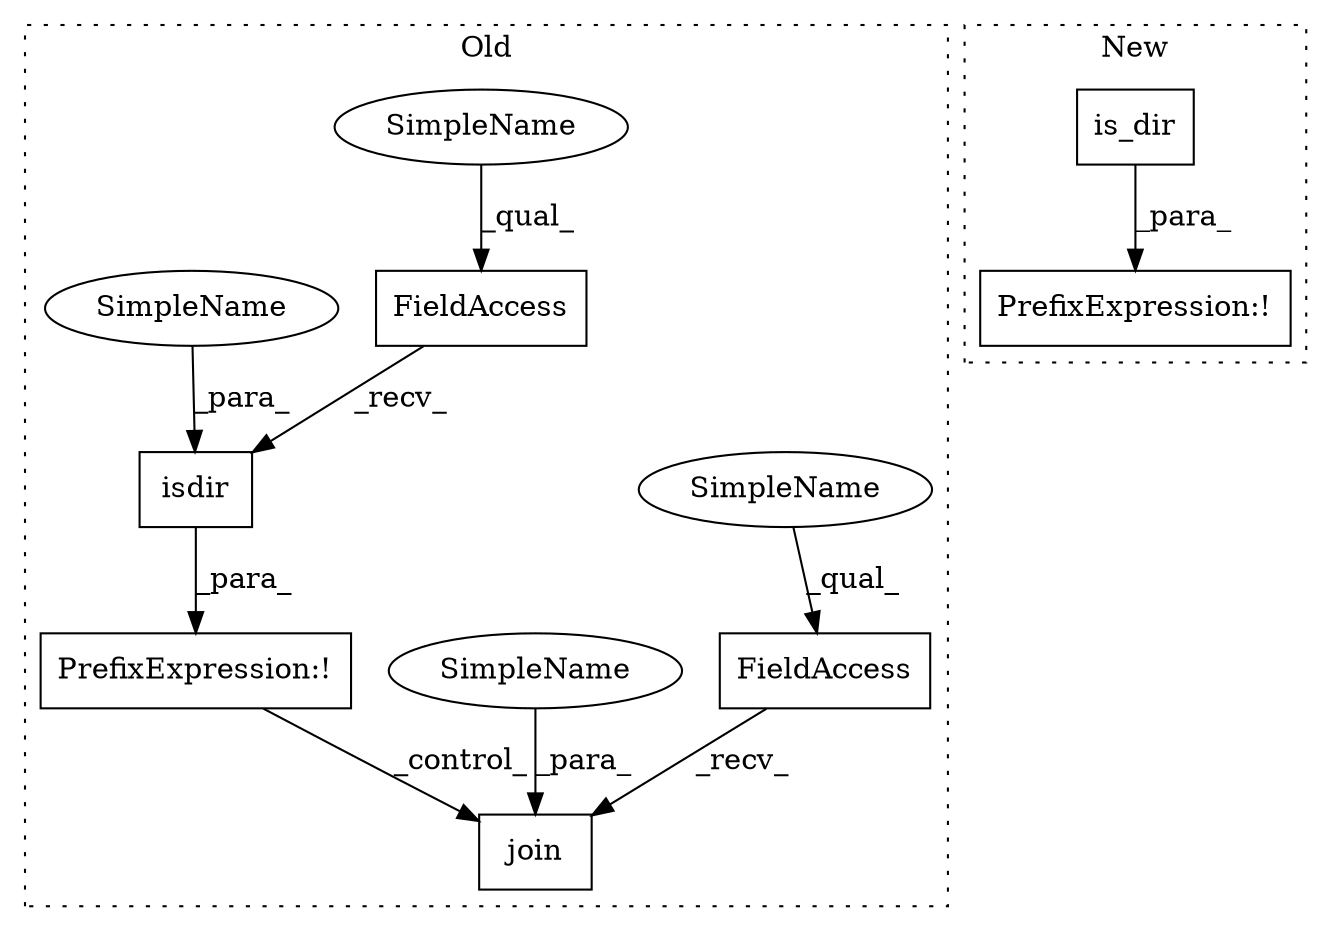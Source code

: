 digraph G {
subgraph cluster0 {
1 [label="isdir" a="32" s="4893,4917" l="6,1" shape="box"];
3 [label="FieldAccess" a="22" s="4885" l="7" shape="box"];
4 [label="FieldAccess" a="22" s="5158" l="7" shape="box"];
6 [label="PrefixExpression:!" a="38" s="4884" l="1" shape="box"];
7 [label="join" a="32" s="5166,5198" l="5,1" shape="box"];
8 [label="SimpleName" a="42" s="5158" l="2" shape="ellipse"];
9 [label="SimpleName" a="42" s="4885" l="2" shape="ellipse"];
10 [label="SimpleName" a="42" s="5171" l="18" shape="ellipse"];
11 [label="SimpleName" a="42" s="4899" l="18" shape="ellipse"];
label = "Old";
style="dotted";
}
subgraph cluster1 {
2 [label="is_dir" a="32" s="4659" l="8" shape="box"];
5 [label="PrefixExpression:!" a="38" s="4639" l="1" shape="box"];
label = "New";
style="dotted";
}
1 -> 6 [label="_para_"];
2 -> 5 [label="_para_"];
3 -> 1 [label="_recv_"];
4 -> 7 [label="_recv_"];
6 -> 7 [label="_control_"];
8 -> 4 [label="_qual_"];
9 -> 3 [label="_qual_"];
10 -> 7 [label="_para_"];
11 -> 1 [label="_para_"];
}